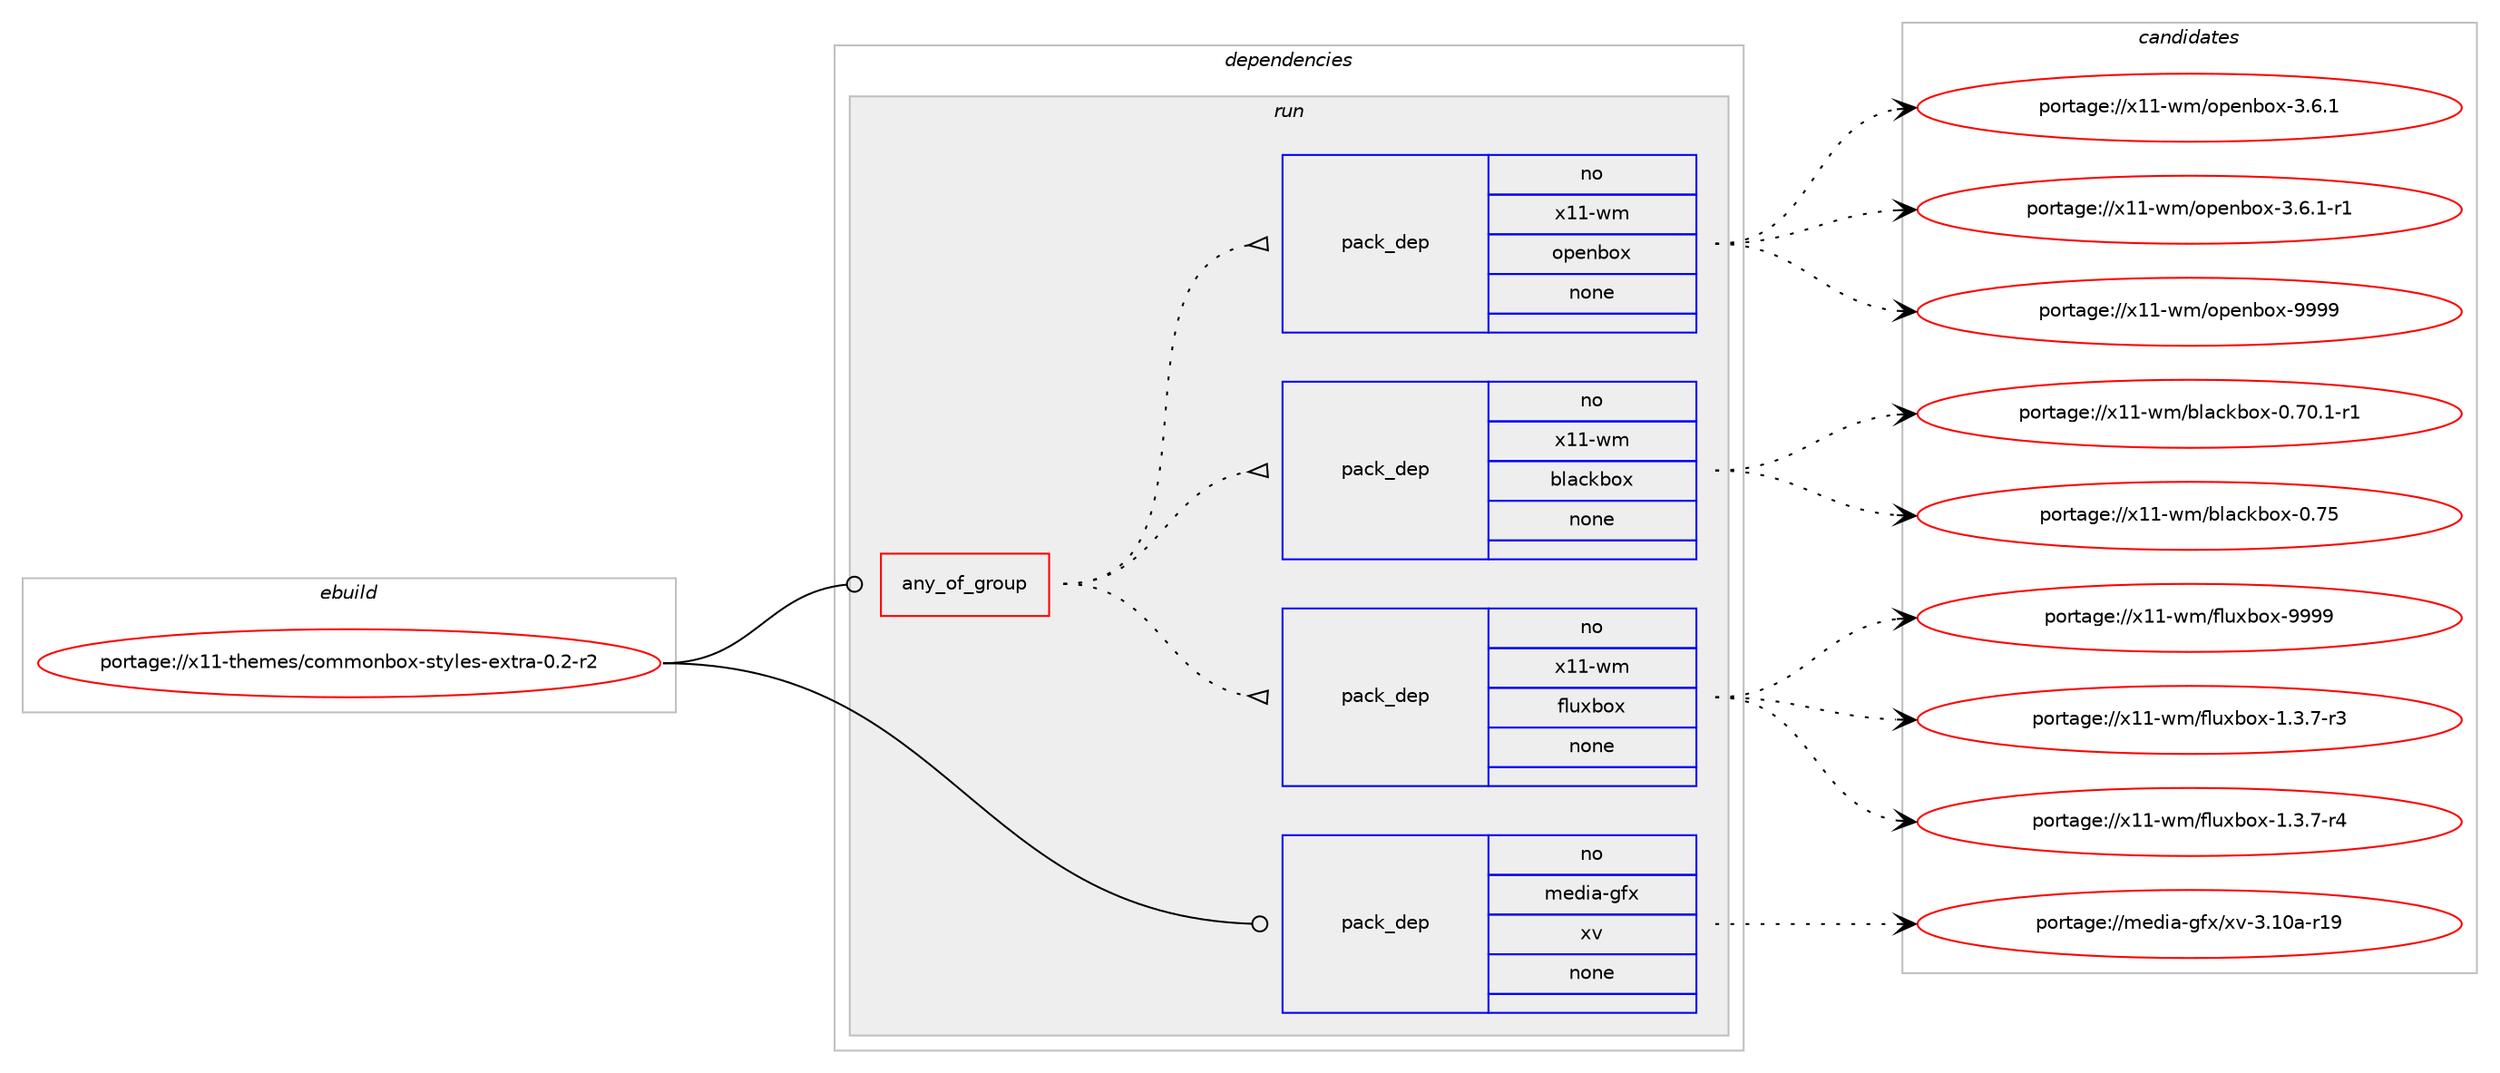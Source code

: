 digraph prolog {

# *************
# Graph options
# *************

newrank=true;
concentrate=true;
compound=true;
graph [rankdir=LR,fontname=Helvetica,fontsize=10,ranksep=1.5];#, ranksep=2.5, nodesep=0.2];
edge  [arrowhead=vee];
node  [fontname=Helvetica,fontsize=10];

# **********
# The ebuild
# **********

subgraph cluster_leftcol {
color=gray;
rank=same;
label=<<i>ebuild</i>>;
id [label="portage://x11-themes/commonbox-styles-extra-0.2-r2", color=red, width=4, href="../x11-themes/commonbox-styles-extra-0.2-r2.svg"];
}

# ****************
# The dependencies
# ****************

subgraph cluster_midcol {
color=gray;
label=<<i>dependencies</i>>;
subgraph cluster_compile {
fillcolor="#eeeeee";
style=filled;
label=<<i>compile</i>>;
}
subgraph cluster_compileandrun {
fillcolor="#eeeeee";
style=filled;
label=<<i>compile and run</i>>;
}
subgraph cluster_run {
fillcolor="#eeeeee";
style=filled;
label=<<i>run</i>>;
subgraph any7981 {
dependency458053 [label=<<TABLE BORDER="0" CELLBORDER="1" CELLSPACING="0" CELLPADDING="4"><TR><TD CELLPADDING="10">any_of_group</TD></TR></TABLE>>, shape=none, color=red];subgraph pack340773 {
dependency458054 [label=<<TABLE BORDER="0" CELLBORDER="1" CELLSPACING="0" CELLPADDING="4" WIDTH="220"><TR><TD ROWSPAN="6" CELLPADDING="30">pack_dep</TD></TR><TR><TD WIDTH="110">no</TD></TR><TR><TD>x11-wm</TD></TR><TR><TD>fluxbox</TD></TR><TR><TD>none</TD></TR><TR><TD></TD></TR></TABLE>>, shape=none, color=blue];
}
dependency458053:e -> dependency458054:w [weight=20,style="dotted",arrowhead="oinv"];
subgraph pack340774 {
dependency458055 [label=<<TABLE BORDER="0" CELLBORDER="1" CELLSPACING="0" CELLPADDING="4" WIDTH="220"><TR><TD ROWSPAN="6" CELLPADDING="30">pack_dep</TD></TR><TR><TD WIDTH="110">no</TD></TR><TR><TD>x11-wm</TD></TR><TR><TD>blackbox</TD></TR><TR><TD>none</TD></TR><TR><TD></TD></TR></TABLE>>, shape=none, color=blue];
}
dependency458053:e -> dependency458055:w [weight=20,style="dotted",arrowhead="oinv"];
subgraph pack340775 {
dependency458056 [label=<<TABLE BORDER="0" CELLBORDER="1" CELLSPACING="0" CELLPADDING="4" WIDTH="220"><TR><TD ROWSPAN="6" CELLPADDING="30">pack_dep</TD></TR><TR><TD WIDTH="110">no</TD></TR><TR><TD>x11-wm</TD></TR><TR><TD>openbox</TD></TR><TR><TD>none</TD></TR><TR><TD></TD></TR></TABLE>>, shape=none, color=blue];
}
dependency458053:e -> dependency458056:w [weight=20,style="dotted",arrowhead="oinv"];
}
id:e -> dependency458053:w [weight=20,style="solid",arrowhead="odot"];
subgraph pack340776 {
dependency458057 [label=<<TABLE BORDER="0" CELLBORDER="1" CELLSPACING="0" CELLPADDING="4" WIDTH="220"><TR><TD ROWSPAN="6" CELLPADDING="30">pack_dep</TD></TR><TR><TD WIDTH="110">no</TD></TR><TR><TD>media-gfx</TD></TR><TR><TD>xv</TD></TR><TR><TD>none</TD></TR><TR><TD></TD></TR></TABLE>>, shape=none, color=blue];
}
id:e -> dependency458057:w [weight=20,style="solid",arrowhead="odot"];
}
}

# **************
# The candidates
# **************

subgraph cluster_choices {
rank=same;
color=gray;
label=<<i>candidates</i>>;

subgraph choice340773 {
color=black;
nodesep=1;
choiceportage12049494511910947102108117120981111204549465146554511451 [label="portage://x11-wm/fluxbox-1.3.7-r3", color=red, width=4,href="../x11-wm/fluxbox-1.3.7-r3.svg"];
choiceportage12049494511910947102108117120981111204549465146554511452 [label="portage://x11-wm/fluxbox-1.3.7-r4", color=red, width=4,href="../x11-wm/fluxbox-1.3.7-r4.svg"];
choiceportage12049494511910947102108117120981111204557575757 [label="portage://x11-wm/fluxbox-9999", color=red, width=4,href="../x11-wm/fluxbox-9999.svg"];
dependency458054:e -> choiceportage12049494511910947102108117120981111204549465146554511451:w [style=dotted,weight="100"];
dependency458054:e -> choiceportage12049494511910947102108117120981111204549465146554511452:w [style=dotted,weight="100"];
dependency458054:e -> choiceportage12049494511910947102108117120981111204557575757:w [style=dotted,weight="100"];
}
subgraph choice340774 {
color=black;
nodesep=1;
choiceportage1204949451191094798108979910798111120454846554846494511449 [label="portage://x11-wm/blackbox-0.70.1-r1", color=red, width=4,href="../x11-wm/blackbox-0.70.1-r1.svg"];
choiceportage12049494511910947981089799107981111204548465553 [label="portage://x11-wm/blackbox-0.75", color=red, width=4,href="../x11-wm/blackbox-0.75.svg"];
dependency458055:e -> choiceportage1204949451191094798108979910798111120454846554846494511449:w [style=dotted,weight="100"];
dependency458055:e -> choiceportage12049494511910947981089799107981111204548465553:w [style=dotted,weight="100"];
}
subgraph choice340775 {
color=black;
nodesep=1;
choiceportage1204949451191094711111210111098111120455146544649 [label="portage://x11-wm/openbox-3.6.1", color=red, width=4,href="../x11-wm/openbox-3.6.1.svg"];
choiceportage12049494511910947111112101110981111204551465446494511449 [label="portage://x11-wm/openbox-3.6.1-r1", color=red, width=4,href="../x11-wm/openbox-3.6.1-r1.svg"];
choiceportage12049494511910947111112101110981111204557575757 [label="portage://x11-wm/openbox-9999", color=red, width=4,href="../x11-wm/openbox-9999.svg"];
dependency458056:e -> choiceportage1204949451191094711111210111098111120455146544649:w [style=dotted,weight="100"];
dependency458056:e -> choiceportage12049494511910947111112101110981111204551465446494511449:w [style=dotted,weight="100"];
dependency458056:e -> choiceportage12049494511910947111112101110981111204557575757:w [style=dotted,weight="100"];
}
subgraph choice340776 {
color=black;
nodesep=1;
choiceportage109101100105974510310212047120118455146494897451144957 [label="portage://media-gfx/xv-3.10a-r19", color=red, width=4,href="../media-gfx/xv-3.10a-r19.svg"];
dependency458057:e -> choiceportage109101100105974510310212047120118455146494897451144957:w [style=dotted,weight="100"];
}
}

}
